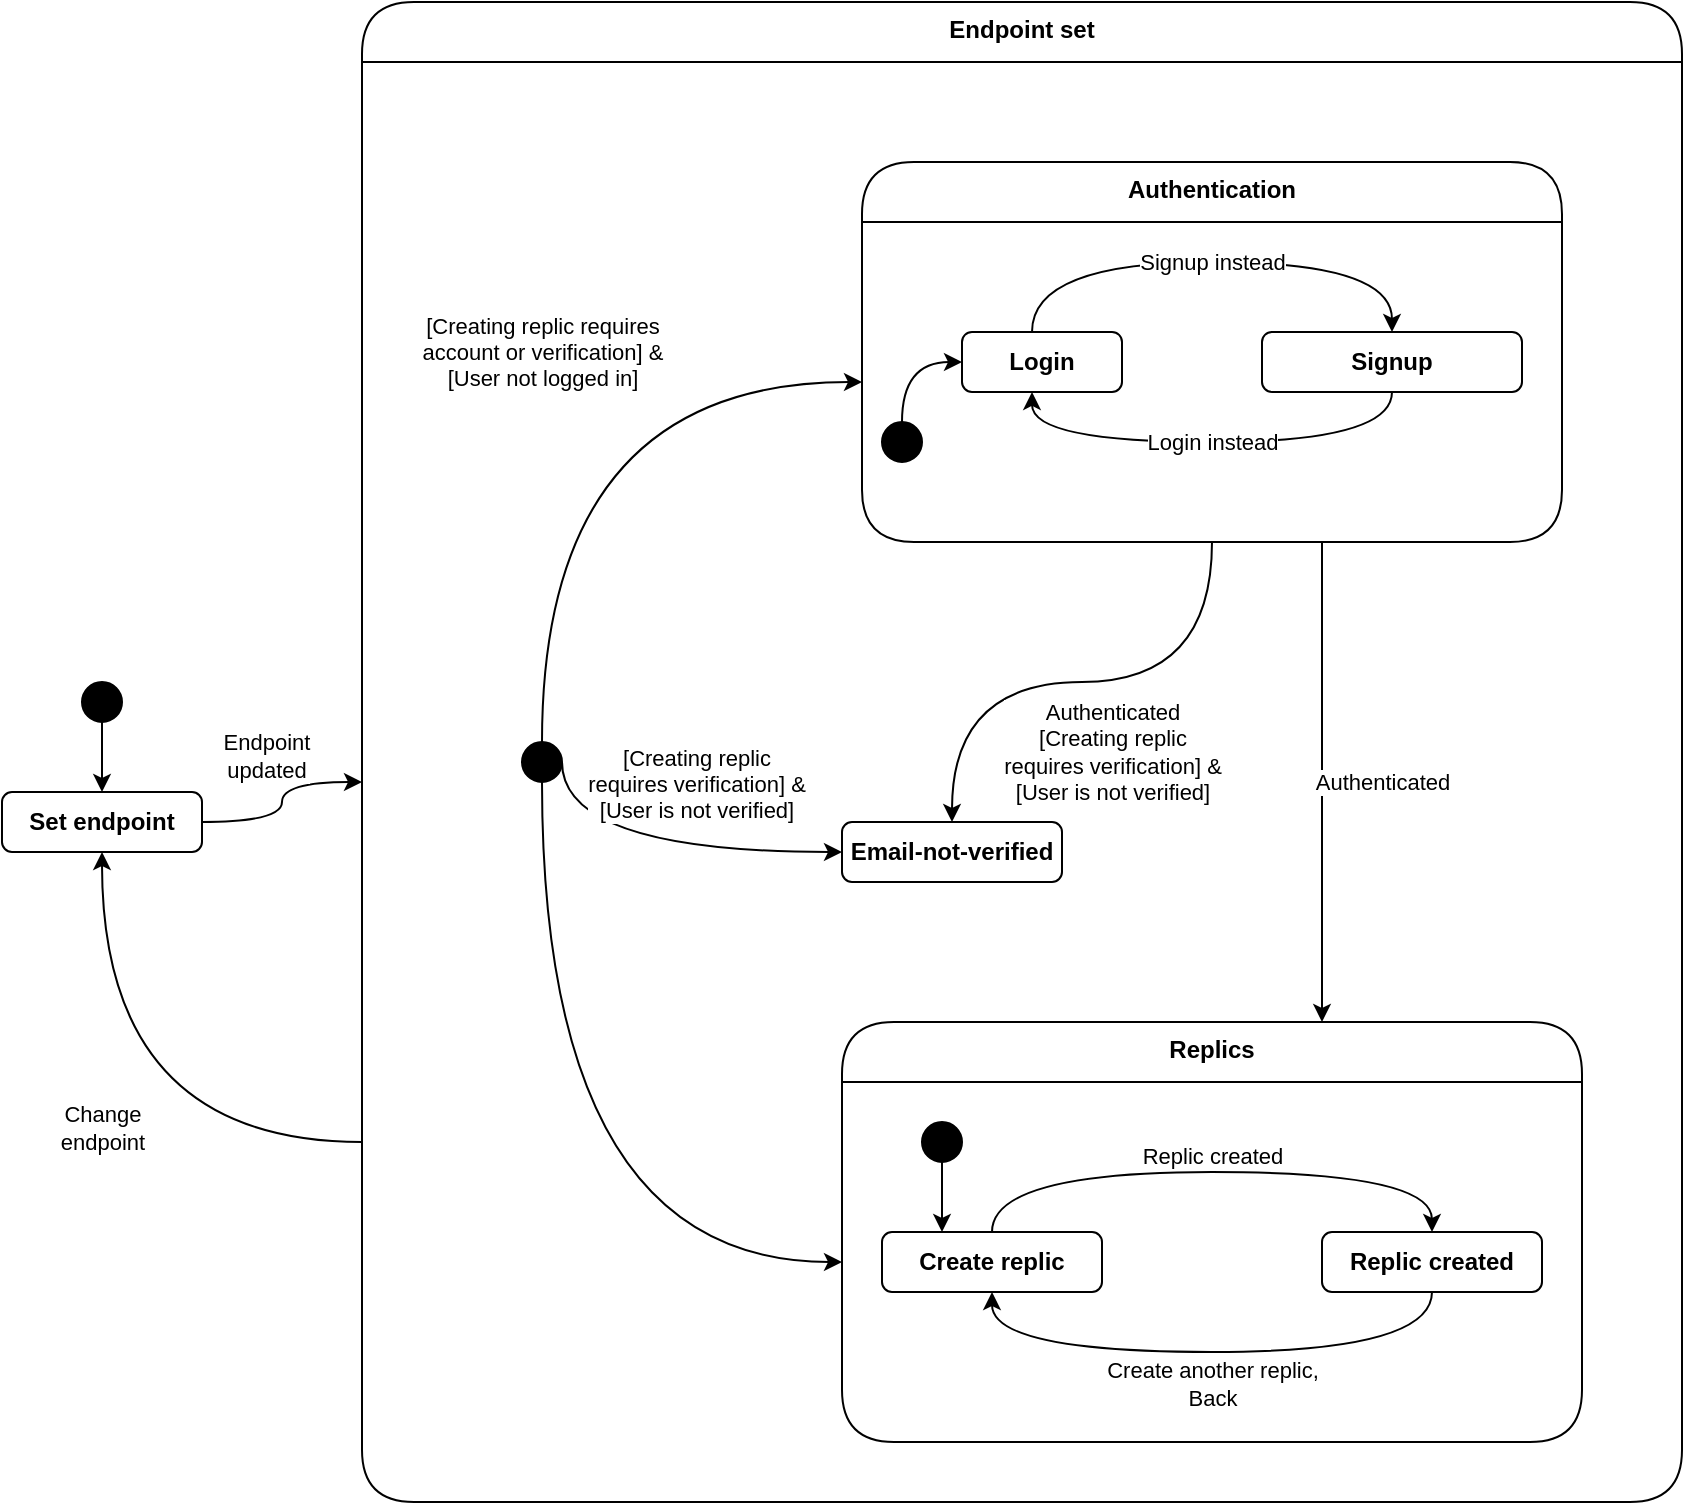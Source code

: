 <mxfile version="22.1.22" type="embed">
  <diagram id="nd4AbTxs7uKBQBiV1ZsE" name="Page-1">
    <mxGraphModel dx="541" dy="320" grid="1" gridSize="10" guides="1" tooltips="1" connect="1" arrows="1" fold="1" page="1" pageScale="1" pageWidth="1100" pageHeight="850" math="0" shadow="0">
      <root>
        <mxCell id="0" />
        <mxCell id="1" parent="0" />
        <mxCell id="23" value="Endpoint set" style="swimlane;fontStyle=1;align=center;verticalAlign=top;childLayout=stackLayout;horizontal=1;startSize=30;horizontalStack=0;resizeParent=1;resizeParentMax=0;resizeLast=0;collapsible=0;marginBottom=0;html=1;rounded=1;absoluteArcSize=1;arcSize=52;whiteSpace=wrap;fixedWidth=0;" vertex="1" parent="1">
          <mxGeometry x="190" y="60" width="660" height="750" as="geometry" />
        </mxCell>
        <mxCell id="24" value="" style="fillColor=none;strokeColor=none;container=1;collapsible=0;recursiveResize=0;" vertex="1" parent="23">
          <mxGeometry y="30" width="660" height="720" as="geometry" />
        </mxCell>
        <mxCell id="33" value="[Creating replic requires&lt;br&gt;account or verification] &amp;amp;&lt;br&gt;[User not logged in]" style="rounded=0;orthogonalLoop=1;jettySize=auto;html=1;spacingBottom=50;edgeStyle=orthogonalEdgeStyle;curved=1;entryX=0;entryY=0.5;entryDx=0;entryDy=0;" edge="1" parent="24" source="31" target="104">
          <mxGeometry relative="1" as="geometry">
            <mxPoint x="220" y="55.0" as="targetPoint" />
            <Array as="points">
              <mxPoint x="90" y="160" />
            </Array>
          </mxGeometry>
        </mxCell>
        <mxCell id="37" style="edgeStyle=orthogonalEdgeStyle;rounded=0;orthogonalLoop=1;jettySize=auto;html=1;curved=1;entryX=0;entryY=0.5;entryDx=0;entryDy=0;" edge="1" parent="24" source="31" target="48">
          <mxGeometry relative="1" as="geometry">
            <mxPoint x="190" y="235.0" as="targetPoint" />
            <Array as="points">
              <mxPoint x="90" y="600" />
            </Array>
          </mxGeometry>
        </mxCell>
        <mxCell id="117" value="&lt;span style=&quot;color: rgb(0, 0, 0); font-family: Helvetica; font-size: 11px; font-style: normal; font-variant-ligatures: normal; font-variant-caps: normal; font-weight: 400; letter-spacing: normal; orphans: 2; text-align: center; text-indent: 0px; text-transform: none; widows: 2; word-spacing: 0px; -webkit-text-stroke-width: 0px; background-color: rgb(255, 255, 255); text-decoration-thickness: initial; text-decoration-style: initial; text-decoration-color: initial; float: none; display: inline !important;&quot;&gt;[Creating replic&lt;/span&gt;&lt;br style=&quot;border-color: var(--border-color); color: rgb(0, 0, 0); font-family: Helvetica; font-size: 11px; font-style: normal; font-variant-ligatures: normal; font-variant-caps: normal; font-weight: 400; letter-spacing: normal; orphans: 2; text-align: center; text-indent: 0px; text-transform: none; widows: 2; word-spacing: 0px; -webkit-text-stroke-width: 0px; text-decoration-thickness: initial; text-decoration-style: initial; text-decoration-color: initial;&quot;&gt;&lt;span style=&quot;color: rgb(0, 0, 0); font-family: Helvetica; font-size: 11px; font-style: normal; font-variant-ligatures: normal; font-variant-caps: normal; font-weight: 400; letter-spacing: normal; orphans: 2; text-align: center; text-indent: 0px; text-transform: none; widows: 2; word-spacing: 0px; -webkit-text-stroke-width: 0px; background-color: rgb(255, 255, 255); text-decoration-thickness: initial; text-decoration-style: initial; text-decoration-color: initial; float: none; display: inline !important;&quot;&gt;requires verification] &amp;amp;&lt;/span&gt;&lt;br style=&quot;border-color: var(--border-color); color: rgb(0, 0, 0); font-family: Helvetica; font-size: 11px; font-style: normal; font-variant-ligatures: normal; font-variant-caps: normal; font-weight: 400; letter-spacing: normal; orphans: 2; text-align: center; text-indent: 0px; text-transform: none; widows: 2; word-spacing: 0px; -webkit-text-stroke-width: 0px; text-decoration-thickness: initial; text-decoration-style: initial; text-decoration-color: initial;&quot;&gt;&lt;span style=&quot;color: rgb(0, 0, 0); font-family: Helvetica; font-size: 11px; font-style: normal; font-variant-ligatures: normal; font-variant-caps: normal; font-weight: 400; letter-spacing: normal; orphans: 2; text-align: center; text-indent: 0px; text-transform: none; widows: 2; word-spacing: 0px; -webkit-text-stroke-width: 0px; background-color: rgb(255, 255, 255); text-decoration-thickness: initial; text-decoration-style: initial; text-decoration-color: initial; float: none; display: inline !important;&quot;&gt;[User is not verified]&lt;/span&gt;" style="edgeStyle=orthogonalEdgeStyle;rounded=0;orthogonalLoop=1;jettySize=auto;html=1;spacingBottom=59;curved=1;" edge="1" parent="24" source="31" target="34">
          <mxGeometry x="0.205" y="5" relative="1" as="geometry">
            <Array as="points">
              <mxPoint x="100" y="395" />
            </Array>
            <mxPoint as="offset" />
          </mxGeometry>
        </mxCell>
        <mxCell id="31" value="" style="ellipse;fillColor=strokeColor;html=1;" vertex="1" parent="24">
          <mxGeometry x="80" y="340" width="20" height="20" as="geometry" />
        </mxCell>
        <mxCell id="34" value="Email-not-verified" style="html=1;align=center;verticalAlign=middle;rounded=1;absoluteArcSize=1;arcSize=10;whiteSpace=wrap;fontStyle=1" vertex="1" parent="24">
          <mxGeometry x="240" y="380" width="110" height="30" as="geometry" />
        </mxCell>
        <mxCell id="47" value="Replics" style="swimlane;fontStyle=1;align=center;verticalAlign=top;childLayout=stackLayout;horizontal=1;startSize=30;horizontalStack=0;resizeParent=1;resizeParentMax=0;resizeLast=0;collapsible=0;marginBottom=0;html=1;rounded=1;absoluteArcSize=1;arcSize=52;whiteSpace=wrap;fixedWidth=0;" vertex="1" parent="24">
          <mxGeometry x="240" y="480" width="370" height="210" as="geometry" />
        </mxCell>
        <mxCell id="48" value="" style="fillColor=none;strokeColor=none;container=1;collapsible=0;recursiveResize=0;" vertex="1" parent="47">
          <mxGeometry y="30" width="370" height="180" as="geometry" />
        </mxCell>
        <mxCell id="60" value="" style="edgeStyle=orthogonalEdgeStyle;rounded=0;orthogonalLoop=1;jettySize=auto;html=1;" edge="1" parent="48" source="53" target="56">
          <mxGeometry relative="1" as="geometry">
            <Array as="points">
              <mxPoint x="50" y="70" />
              <mxPoint x="50" y="70" />
            </Array>
          </mxGeometry>
        </mxCell>
        <mxCell id="53" value="" style="ellipse;fillColor=strokeColor;html=1;" vertex="1" parent="48">
          <mxGeometry x="40" y="20" width="20" height="20" as="geometry" />
        </mxCell>
        <mxCell id="55" value="Replic created" style="edgeStyle=orthogonalEdgeStyle;rounded=0;orthogonalLoop=1;jettySize=auto;html=1;curved=1;spacingBottom=17;" edge="1" parent="48" source="56" target="58">
          <mxGeometry relative="1" as="geometry">
            <Array as="points">
              <mxPoint x="75" y="45" />
              <mxPoint x="295" y="45" />
            </Array>
          </mxGeometry>
        </mxCell>
        <mxCell id="56" value="Create replic" style="html=1;align=center;verticalAlign=middle;rounded=1;absoluteArcSize=1;arcSize=10;whiteSpace=wrap;fontStyle=1" vertex="1" parent="48">
          <mxGeometry x="20" y="75" width="110" height="30" as="geometry" />
        </mxCell>
        <mxCell id="57" value="Create another replic,&lt;br&gt;Back" style="edgeStyle=orthogonalEdgeStyle;rounded=0;orthogonalLoop=1;jettySize=auto;html=1;curved=1;spacingTop=32;" edge="1" parent="48" source="58" target="56">
          <mxGeometry relative="1" as="geometry">
            <Array as="points">
              <mxPoint x="295" y="135" />
              <mxPoint x="75" y="135" />
            </Array>
          </mxGeometry>
        </mxCell>
        <mxCell id="58" value="Replic created" style="html=1;align=center;verticalAlign=middle;rounded=1;absoluteArcSize=1;arcSize=10;whiteSpace=wrap;fontStyle=1" vertex="1" parent="48">
          <mxGeometry x="240" y="75" width="110" height="30" as="geometry" />
        </mxCell>
        <mxCell id="103" value="Authentication" style="swimlane;fontStyle=1;align=center;verticalAlign=top;childLayout=stackLayout;horizontal=1;startSize=30;horizontalStack=0;resizeParent=1;resizeParentMax=0;resizeLast=0;collapsible=0;marginBottom=0;html=1;rounded=1;absoluteArcSize=1;arcSize=52;whiteSpace=wrap;fixedWidth=0;" vertex="1" parent="24">
          <mxGeometry x="250" y="50" width="350" height="190" as="geometry" />
        </mxCell>
        <mxCell id="104" value="" style="fillColor=none;strokeColor=none;container=1;collapsible=0;recursiveResize=0;" vertex="1" parent="103">
          <mxGeometry y="30" width="350" height="160" as="geometry" />
        </mxCell>
        <mxCell id="114" value="Login instead" style="edgeStyle=orthogonalEdgeStyle;rounded=0;orthogonalLoop=1;jettySize=auto;html=1;curved=1;" edge="1" parent="104" source="111" target="112">
          <mxGeometry relative="1" as="geometry">
            <mxPoint x="85" y="120" as="sourcePoint" />
            <Array as="points">
              <mxPoint x="265" y="110" />
              <mxPoint x="85" y="110" />
            </Array>
          </mxGeometry>
        </mxCell>
        <mxCell id="111" value="Signup" style="html=1;align=center;verticalAlign=middle;rounded=1;absoluteArcSize=1;arcSize=10;whiteSpace=wrap;fontStyle=1" vertex="1" parent="104">
          <mxGeometry x="200" y="54.97" width="130" height="30" as="geometry" />
        </mxCell>
        <mxCell id="113" value="Signup instead" style="edgeStyle=orthogonalEdgeStyle;rounded=0;orthogonalLoop=1;jettySize=auto;html=1;curved=1;" edge="1" parent="104" source="112" target="111">
          <mxGeometry relative="1" as="geometry">
            <Array as="points">
              <mxPoint x="85" y="20" />
              <mxPoint x="265" y="20" />
            </Array>
          </mxGeometry>
        </mxCell>
        <mxCell id="112" value="Login" style="html=1;align=center;verticalAlign=middle;rounded=1;absoluteArcSize=1;arcSize=10;whiteSpace=wrap;fontStyle=1" vertex="1" parent="104">
          <mxGeometry x="50" y="54.97" width="80" height="30" as="geometry" />
        </mxCell>
        <mxCell id="127" style="edgeStyle=orthogonalEdgeStyle;rounded=0;orthogonalLoop=1;jettySize=auto;html=1;curved=1;" edge="1" parent="104" source="126" target="112">
          <mxGeometry relative="1" as="geometry">
            <Array as="points">
              <mxPoint x="20" y="70" />
            </Array>
          </mxGeometry>
        </mxCell>
        <mxCell id="126" value="" style="ellipse;fillColor=strokeColor;html=1;" vertex="1" parent="104">
          <mxGeometry x="10" y="100" width="20" height="20" as="geometry" />
        </mxCell>
        <mxCell id="118" value="&lt;span style=&quot;border-color: var(--border-color); color: rgb(0, 0, 0); font-family: Helvetica; font-size: 11px; font-style: normal; font-variant-ligatures: normal; font-variant-caps: normal; font-weight: 400; letter-spacing: normal; orphans: 2; text-align: center; text-indent: 0px; text-transform: none; widows: 2; word-spacing: 0px; -webkit-text-stroke-width: 0px; background-color: rgb(255, 255, 255); text-decoration-thickness: initial; text-decoration-style: initial; text-decoration-color: initial; float: none; display: inline !important;&quot;&gt;Authenticated&lt;br&gt;[Creating replic&lt;/span&gt;&lt;br style=&quot;border-color: var(--border-color); color: rgb(0, 0, 0); font-family: Helvetica; font-size: 11px; font-style: normal; font-variant-ligatures: normal; font-variant-caps: normal; font-weight: 400; letter-spacing: normal; orphans: 2; text-align: center; text-indent: 0px; text-transform: none; widows: 2; word-spacing: 0px; -webkit-text-stroke-width: 0px; text-decoration-thickness: initial; text-decoration-style: initial; text-decoration-color: initial;&quot;&gt;&lt;span style=&quot;border-color: var(--border-color); color: rgb(0, 0, 0); font-family: Helvetica; font-size: 11px; font-style: normal; font-variant-ligatures: normal; font-variant-caps: normal; font-weight: 400; letter-spacing: normal; orphans: 2; text-align: center; text-indent: 0px; text-transform: none; widows: 2; word-spacing: 0px; -webkit-text-stroke-width: 0px; background-color: rgb(255, 255, 255); text-decoration-thickness: initial; text-decoration-style: initial; text-decoration-color: initial; float: none; display: inline !important;&quot;&gt;requires verification] &amp;amp;&lt;/span&gt;&lt;br style=&quot;border-color: var(--border-color); color: rgb(0, 0, 0); font-family: Helvetica; font-size: 11px; font-style: normal; font-variant-ligatures: normal; font-variant-caps: normal; font-weight: 400; letter-spacing: normal; orphans: 2; text-align: center; text-indent: 0px; text-transform: none; widows: 2; word-spacing: 0px; -webkit-text-stroke-width: 0px; text-decoration-thickness: initial; text-decoration-style: initial; text-decoration-color: initial;&quot;&gt;&lt;span style=&quot;border-color: var(--border-color); color: rgb(0, 0, 0); font-family: Helvetica; font-size: 11px; font-style: normal; font-variant-ligatures: normal; font-variant-caps: normal; font-weight: 400; letter-spacing: normal; orphans: 2; text-align: center; text-indent: 0px; text-transform: none; widows: 2; word-spacing: 0px; -webkit-text-stroke-width: 0px; background-color: rgb(255, 255, 255); text-decoration-thickness: initial; text-decoration-style: initial; text-decoration-color: initial; float: none; display: inline !important;&quot;&gt;[User is not verified]&lt;/span&gt;" style="edgeStyle=orthogonalEdgeStyle;rounded=0;orthogonalLoop=1;jettySize=auto;html=1;curved=1;spacingBottom=0;spacingRight=0;spacingTop=70;spacingLeft=30;" edge="1" parent="24" source="104" target="34">
          <mxGeometry relative="1" as="geometry" />
        </mxCell>
        <mxCell id="119" value="Authenticated" style="edgeStyle=orthogonalEdgeStyle;rounded=0;orthogonalLoop=1;jettySize=auto;html=1;curved=1;spacingLeft=60;" edge="1" parent="24" source="104" target="47">
          <mxGeometry relative="1" as="geometry">
            <Array as="points">
              <mxPoint x="480" y="360" />
              <mxPoint x="480" y="360" />
            </Array>
          </mxGeometry>
        </mxCell>
        <mxCell id="120" value="Endpoint&lt;br&gt;updated" style="edgeStyle=orthogonalEdgeStyle;rounded=0;orthogonalLoop=1;jettySize=auto;html=1;curved=1;spacingBottom=47;spacingRight=16;" edge="1" parent="1" source="38" target="24">
          <mxGeometry relative="1" as="geometry" />
        </mxCell>
        <mxCell id="38" value="Set endpoint" style="html=1;align=center;verticalAlign=middle;rounded=1;absoluteArcSize=1;arcSize=10;whiteSpace=wrap;fontStyle=1" vertex="1" parent="1">
          <mxGeometry x="10" y="455" width="100" height="30" as="geometry" />
        </mxCell>
        <mxCell id="41" style="edgeStyle=orthogonalEdgeStyle;rounded=0;orthogonalLoop=1;jettySize=auto;html=1;" edge="1" parent="1" source="40" target="38">
          <mxGeometry relative="1" as="geometry" />
        </mxCell>
        <mxCell id="40" value="" style="ellipse;fillColor=strokeColor;html=1;" vertex="1" parent="1">
          <mxGeometry x="50" y="400" width="20" height="20" as="geometry" />
        </mxCell>
        <mxCell id="76" value="Change&lt;br&gt;endpoint" style="edgeStyle=orthogonalEdgeStyle;rounded=0;orthogonalLoop=1;jettySize=auto;html=1;entryX=0.5;entryY=1;entryDx=0;entryDy=0;curved=1;exitX=0;exitY=0.75;exitDx=0;exitDy=0;" edge="1" parent="1" source="24" target="38">
          <mxGeometry relative="1" as="geometry">
            <Array as="points">
              <mxPoint x="60" y="630" />
            </Array>
          </mxGeometry>
        </mxCell>
      </root>
    </mxGraphModel>
  </diagram>
</mxfile>
